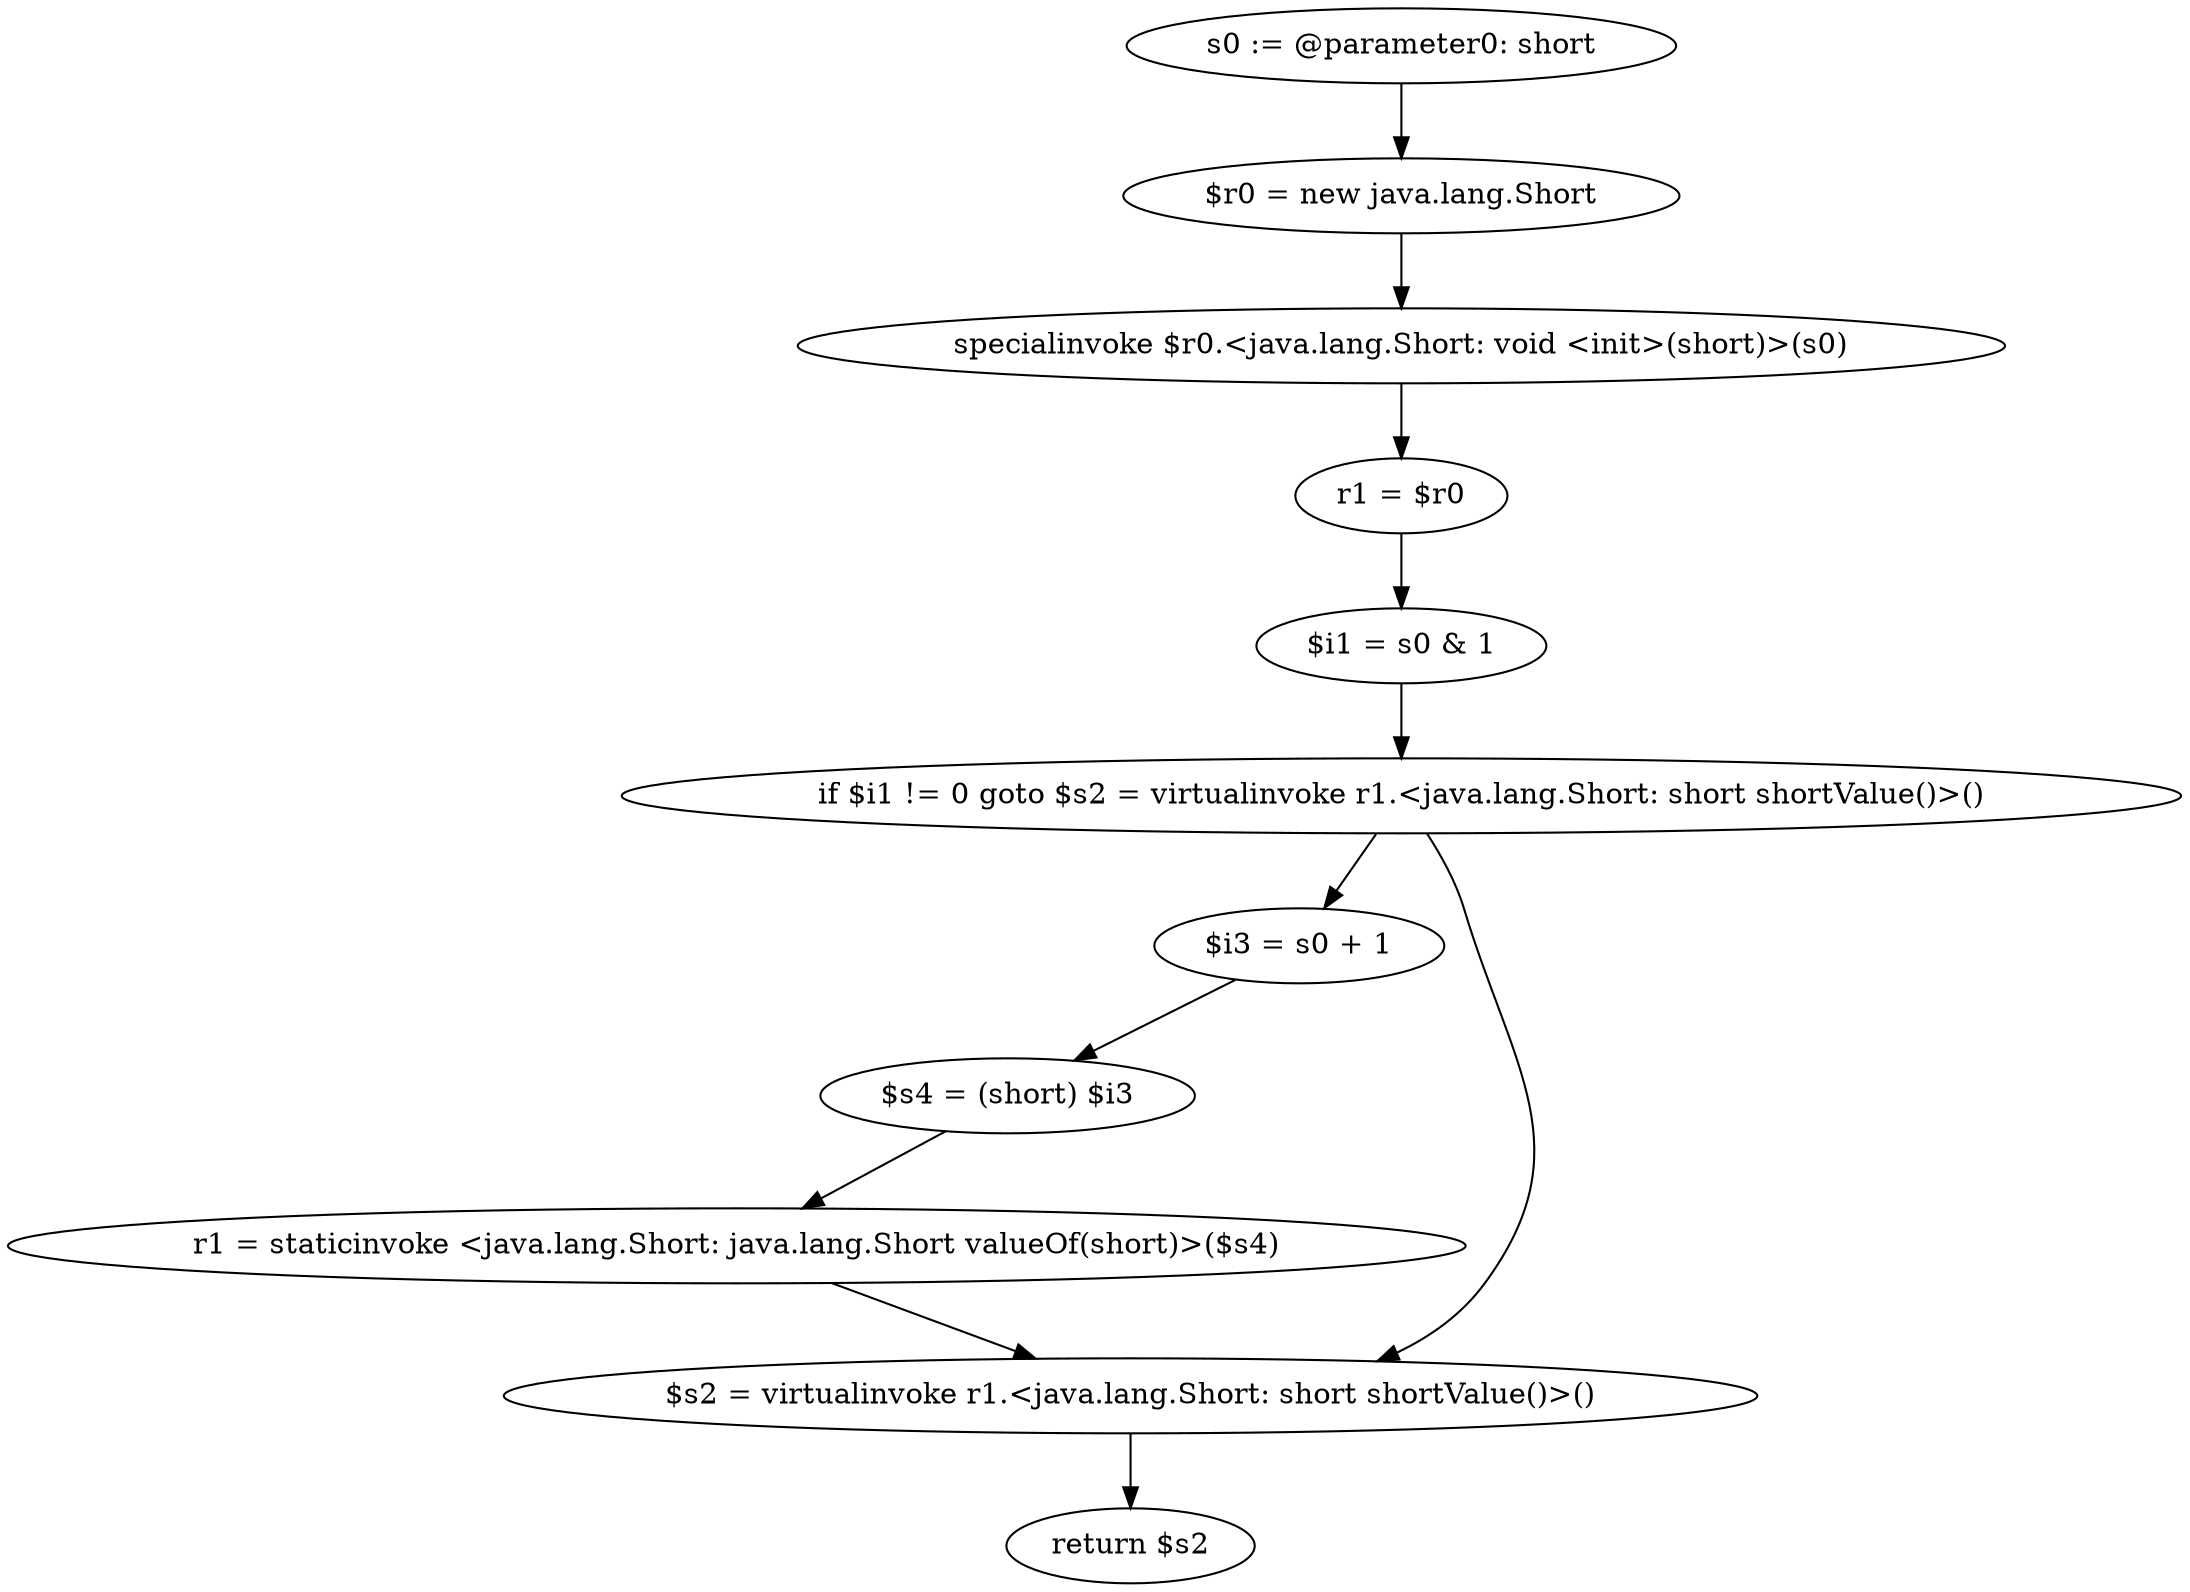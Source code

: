 digraph "unitGraph" {
    "s0 := @parameter0: short"
    "$r0 = new java.lang.Short"
    "specialinvoke $r0.<java.lang.Short: void <init>(short)>(s0)"
    "r1 = $r0"
    "$i1 = s0 & 1"
    "if $i1 != 0 goto $s2 = virtualinvoke r1.<java.lang.Short: short shortValue()>()"
    "$i3 = s0 + 1"
    "$s4 = (short) $i3"
    "r1 = staticinvoke <java.lang.Short: java.lang.Short valueOf(short)>($s4)"
    "$s2 = virtualinvoke r1.<java.lang.Short: short shortValue()>()"
    "return $s2"
    "s0 := @parameter0: short"->"$r0 = new java.lang.Short";
    "$r0 = new java.lang.Short"->"specialinvoke $r0.<java.lang.Short: void <init>(short)>(s0)";
    "specialinvoke $r0.<java.lang.Short: void <init>(short)>(s0)"->"r1 = $r0";
    "r1 = $r0"->"$i1 = s0 & 1";
    "$i1 = s0 & 1"->"if $i1 != 0 goto $s2 = virtualinvoke r1.<java.lang.Short: short shortValue()>()";
    "if $i1 != 0 goto $s2 = virtualinvoke r1.<java.lang.Short: short shortValue()>()"->"$i3 = s0 + 1";
    "if $i1 != 0 goto $s2 = virtualinvoke r1.<java.lang.Short: short shortValue()>()"->"$s2 = virtualinvoke r1.<java.lang.Short: short shortValue()>()";
    "$i3 = s0 + 1"->"$s4 = (short) $i3";
    "$s4 = (short) $i3"->"r1 = staticinvoke <java.lang.Short: java.lang.Short valueOf(short)>($s4)";
    "r1 = staticinvoke <java.lang.Short: java.lang.Short valueOf(short)>($s4)"->"$s2 = virtualinvoke r1.<java.lang.Short: short shortValue()>()";
    "$s2 = virtualinvoke r1.<java.lang.Short: short shortValue()>()"->"return $s2";
}
